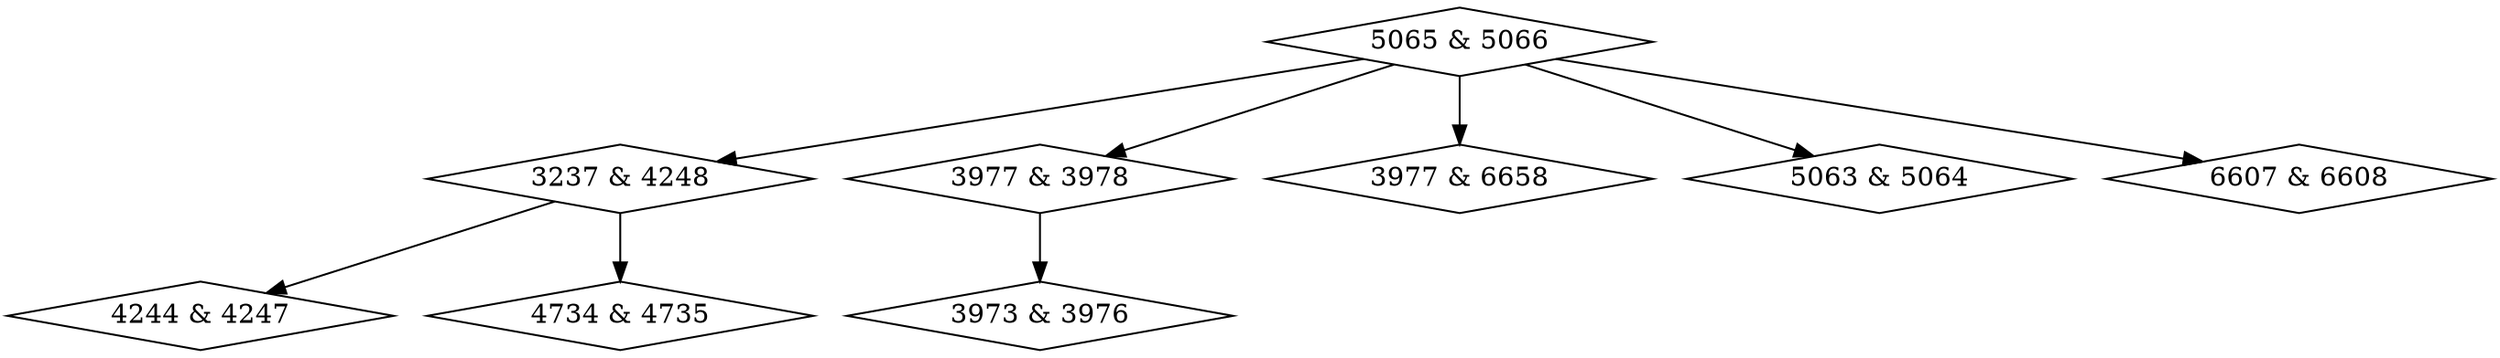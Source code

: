digraph {
0 [label = "3237 & 4248", shape = diamond];
1 [label = "3973 & 3976", shape = diamond];
2 [label = "3977 & 3978", shape = diamond];
3 [label = "3977 & 6658", shape = diamond];
4 [label = "4244 & 4247", shape = diamond];
5 [label = "4734 & 4735", shape = diamond];
6 [label = "5063 & 5064", shape = diamond];
7 [label = "5065 & 5066", shape = diamond];
8 [label = "6607 & 6608", shape = diamond];
0->4;
0->5;
2->1;
7->0;
7->2;
7->3;
7->6;
7->8;
}

